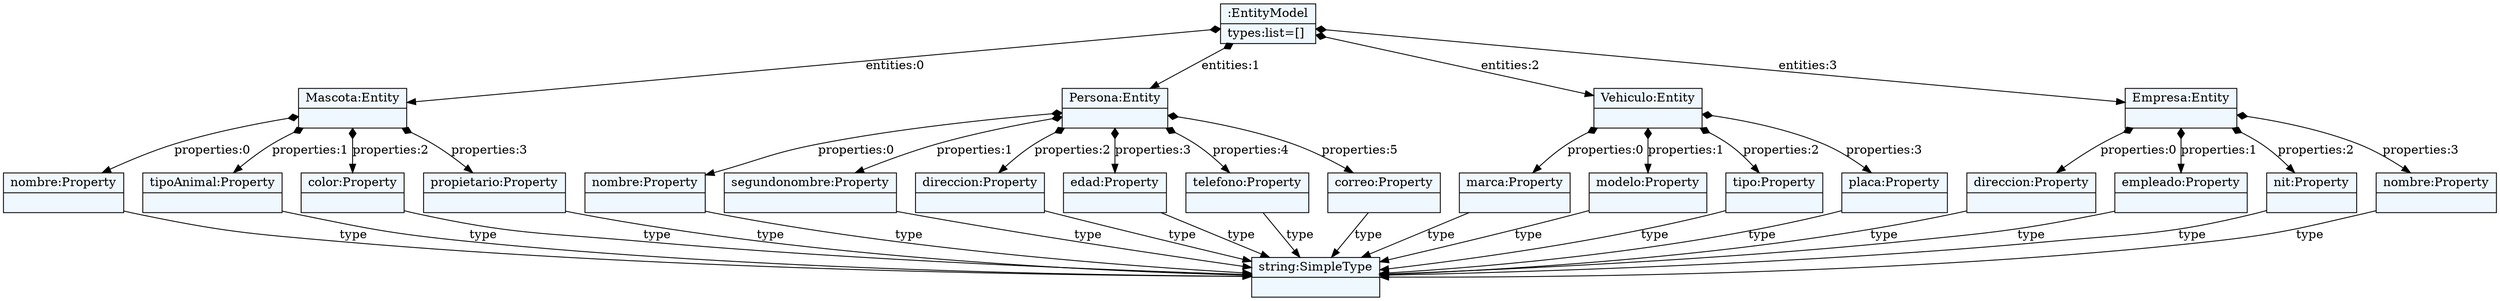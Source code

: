 
    digraph xtext {
    fontname = "Bitstream Vera Sans"
    fontsize = 8
    node[
        shape=record,
        style=filled,
        fillcolor=aliceblue
    ]
    nodesep = 0.3
    edge[dir=black,arrowtail=empty]


140242489578256 -> 140242489185936 [label="entities:0" arrowtail=diamond dir=both]
140242489185936 -> 140242489187088 [label="properties:0" arrowtail=diamond dir=both]
140242489187088 -> 140242489486160 [label="type" ]
140242489486160[label="{string:SimpleType|}"]
140242489187088[label="{nombre:Property|}"]
140242489185936 -> 140242489186512 [label="properties:1" arrowtail=diamond dir=both]
140242489186512 -> 140242489486160 [label="type" ]
140242489186512[label="{tipoAnimal:Property|}"]
140242489185936 -> 140242489262160 [label="properties:2" arrowtail=diamond dir=both]
140242489262160 -> 140242489486160 [label="type" ]
140242489262160[label="{color:Property|}"]
140242489185936 -> 140242489262288 [label="properties:3" arrowtail=diamond dir=both]
140242489262288 -> 140242489486160 [label="type" ]
140242489262288[label="{propietario:Property|}"]
140242489185936[label="{Mascota:Entity|}"]
140242489578256 -> 140242489185360 [label="entities:1" arrowtail=diamond dir=both]
140242489185360 -> 140242489262544 [label="properties:0" arrowtail=diamond dir=both]
140242489262544 -> 140242489486160 [label="type" ]
140242489262544[label="{nombre:Property|}"]
140242489185360 -> 140242489262608 [label="properties:1" arrowtail=diamond dir=both]
140242489262608 -> 140242489486160 [label="type" ]
140242489262608[label="{segundonombre:Property|}"]
140242489185360 -> 140242489626192 [label="properties:2" arrowtail=diamond dir=both]
140242489626192 -> 140242489486160 [label="type" ]
140242489626192[label="{direccion:Property|}"]
140242489185360 -> 140242489185232 [label="properties:3" arrowtail=diamond dir=both]
140242489185232 -> 140242489486160 [label="type" ]
140242489185232[label="{edad:Property|}"]
140242489185360 -> 140242489186128 [label="properties:4" arrowtail=diamond dir=both]
140242489186128 -> 140242489486160 [label="type" ]
140242489186128[label="{telefono:Property|}"]
140242489185360 -> 140242489185808 [label="properties:5" arrowtail=diamond dir=both]
140242489185808 -> 140242489486160 [label="type" ]
140242489185808[label="{correo:Property|}"]
140242489185360[label="{Persona:Entity|}"]
140242489578256 -> 140242489185040 [label="entities:2" arrowtail=diamond dir=both]
140242489185040 -> 140242489262928 [label="properties:0" arrowtail=diamond dir=both]
140242489262928 -> 140242489486160 [label="type" ]
140242489262928[label="{marca:Property|}"]
140242489185040 -> 140242489262992 [label="properties:1" arrowtail=diamond dir=both]
140242489262992 -> 140242489486160 [label="type" ]
140242489262992[label="{modelo:Property|}"]
140242489185040 -> 140242489263120 [label="properties:2" arrowtail=diamond dir=both]
140242489263120 -> 140242489486160 [label="type" ]
140242489263120[label="{tipo:Property|}"]
140242489185040 -> 140242489263248 [label="properties:3" arrowtail=diamond dir=both]
140242489263248 -> 140242489486160 [label="type" ]
140242489263248[label="{placa:Property|}"]
140242489185040[label="{Vehiculo:Entity|}"]
140242489578256 -> 140242489262416 [label="entities:3" arrowtail=diamond dir=both]
140242489262416 -> 140242489263504 [label="properties:0" arrowtail=diamond dir=both]
140242489263504 -> 140242489486160 [label="type" ]
140242489263504[label="{direccion:Property|}"]
140242489262416 -> 140242489263568 [label="properties:1" arrowtail=diamond dir=both]
140242489263568 -> 140242489486160 [label="type" ]
140242489263568[label="{empleado:Property|}"]
140242489262416 -> 140242489263696 [label="properties:2" arrowtail=diamond dir=both]
140242489263696 -> 140242489486160 [label="type" ]
140242489263696[label="{nit:Property|}"]
140242489262416 -> 140242489263824 [label="properties:3" arrowtail=diamond dir=both]
140242489263824 -> 140242489486160 [label="type" ]
140242489263824[label="{nombre:Property|}"]
140242489262416[label="{Empresa:Entity|}"]
140242489578256[label="{:EntityModel|types:list=[]\l}"]

}
